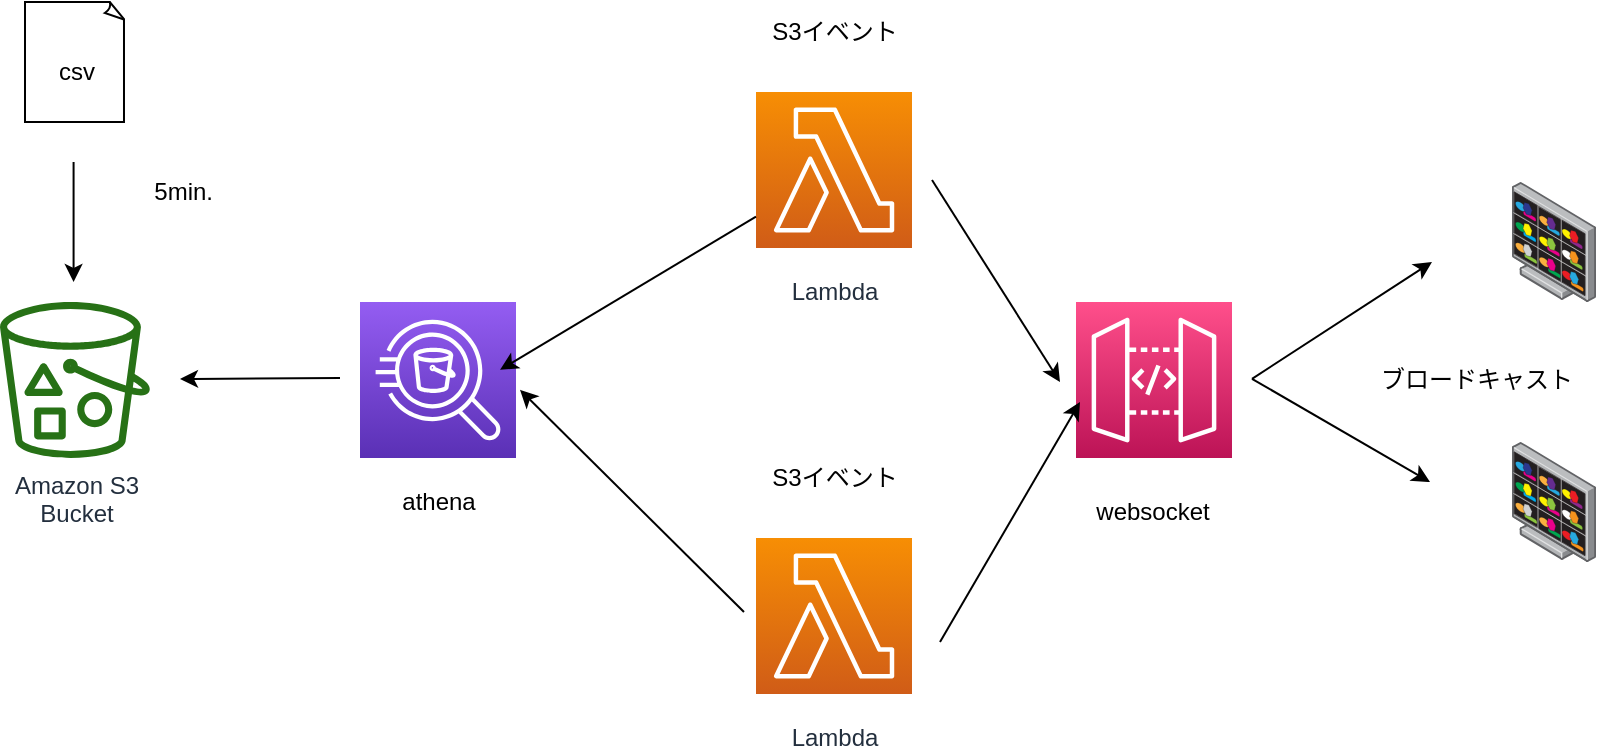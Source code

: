 <mxfile version="21.6.1" type="github">
  <diagram id="Ht1M8jgEwFfnCIfOTk4-" name="Page-1">
    <mxGraphModel dx="1183" dy="2618" grid="1" gridSize="10" guides="1" tooltips="1" connect="1" arrows="1" fold="1" page="1" pageScale="1" pageWidth="1169" pageHeight="827" math="0" shadow="0">
      <root>
        <mxCell id="0" />
        <mxCell id="1" parent="0" />
        <mxCell id="UEzPUAAOIrF-is8g5C7q-158" value="Amazon S3&lt;br&gt;Bucket&lt;br&gt;" style="outlineConnect=0;fontColor=#232F3E;gradientColor=none;fillColor=#277116;strokeColor=none;dashed=0;verticalLabelPosition=bottom;verticalAlign=top;align=center;html=1;fontSize=12;fontStyle=0;aspect=fixed;pointerEvents=1;shape=mxgraph.aws4.bucket_with_objects;labelBackgroundColor=#ffffff;" parent="1" vertex="1">
          <mxGeometry x="200" y="-1400" width="75" height="78" as="geometry" />
        </mxCell>
        <mxCell id="jYt_QzySd-E0bAOZYsy2-1" value="Lambda" style="outlineConnect=0;fontColor=#232F3E;gradientColor=#F78E04;gradientDirection=north;fillColor=#D05C17;strokeColor=#ffffff;dashed=0;verticalLabelPosition=bottom;verticalAlign=top;align=center;html=1;fontSize=12;fontStyle=0;aspect=fixed;shape=mxgraph.aws4.resourceIcon;resIcon=mxgraph.aws4.lambda;labelBackgroundColor=#ffffff;spacingTop=8;" parent="1" vertex="1">
          <mxGeometry x="578" y="-1505" width="78" height="78" as="geometry" />
        </mxCell>
        <mxCell id="jYt_QzySd-E0bAOZYsy2-2" value="" style="sketch=0;points=[[0,0,0],[0.25,0,0],[0.5,0,0],[0.75,0,0],[1,0,0],[0,1,0],[0.25,1,0],[0.5,1,0],[0.75,1,0],[1,1,0],[0,0.25,0],[0,0.5,0],[0,0.75,0],[1,0.25,0],[1,0.5,0],[1,0.75,0]];outlineConnect=0;fontColor=#232F3E;gradientColor=#FF4F8B;gradientDirection=north;fillColor=#BC1356;strokeColor=#ffffff;dashed=0;verticalLabelPosition=bottom;verticalAlign=top;align=center;html=1;fontSize=12;fontStyle=0;aspect=fixed;shape=mxgraph.aws4.resourceIcon;resIcon=mxgraph.aws4.api_gateway;" parent="1" vertex="1">
          <mxGeometry x="738" y="-1400" width="78" height="78" as="geometry" />
        </mxCell>
        <mxCell id="jYt_QzySd-E0bAOZYsy2-3" value="" style="whiteSpace=wrap;html=1;shape=mxgraph.basic.document" parent="1" vertex="1">
          <mxGeometry x="212.5" y="-1550" width="50" height="60" as="geometry" />
        </mxCell>
        <mxCell id="jYt_QzySd-E0bAOZYsy2-4" value="" style="endArrow=classic;html=1;rounded=0;" parent="1" edge="1">
          <mxGeometry width="50" height="50" relative="1" as="geometry">
            <mxPoint x="236.79" y="-1470" as="sourcePoint" />
            <mxPoint x="236.79" y="-1410" as="targetPoint" />
          </mxGeometry>
        </mxCell>
        <mxCell id="jYt_QzySd-E0bAOZYsy2-5" value="websocket" style="text;html=1;align=center;verticalAlign=middle;resizable=0;points=[];autosize=1;strokeColor=none;fillColor=none;" parent="1" vertex="1">
          <mxGeometry x="736" y="-1310" width="80" height="30" as="geometry" />
        </mxCell>
        <mxCell id="jYt_QzySd-E0bAOZYsy2-6" value="" style="endArrow=classic;html=1;rounded=0;" parent="1" edge="1">
          <mxGeometry width="50" height="50" relative="1" as="geometry">
            <mxPoint x="370" y="-1362" as="sourcePoint" />
            <mxPoint x="290" y="-1361.5" as="targetPoint" />
          </mxGeometry>
        </mxCell>
        <mxCell id="jYt_QzySd-E0bAOZYsy2-7" value="" style="endArrow=classic;html=1;rounded=0;" parent="1" edge="1">
          <mxGeometry width="50" height="50" relative="1" as="geometry">
            <mxPoint x="666" y="-1461" as="sourcePoint" />
            <mxPoint x="730" y="-1360" as="targetPoint" />
          </mxGeometry>
        </mxCell>
        <mxCell id="jYt_QzySd-E0bAOZYsy2-8" value="" style="endArrow=classic;html=1;rounded=0;" parent="1" edge="1">
          <mxGeometry width="50" height="50" relative="1" as="geometry">
            <mxPoint x="826" y="-1361.59" as="sourcePoint" />
            <mxPoint x="916" y="-1420" as="targetPoint" />
          </mxGeometry>
        </mxCell>
        <mxCell id="jYt_QzySd-E0bAOZYsy2-9" value="" style="endArrow=classic;html=1;rounded=0;" parent="1" edge="1">
          <mxGeometry width="50" height="50" relative="1" as="geometry">
            <mxPoint x="826" y="-1361.59" as="sourcePoint" />
            <mxPoint x="915" y="-1310" as="targetPoint" />
          </mxGeometry>
        </mxCell>
        <mxCell id="jYt_QzySd-E0bAOZYsy2-11" value="" style="image;points=[];aspect=fixed;html=1;align=center;shadow=0;dashed=0;image=img/lib/allied_telesis/security/DVS_Surveillance_Monitor.svg;" parent="1" vertex="1">
          <mxGeometry x="956" y="-1460" width="42" height="60" as="geometry" />
        </mxCell>
        <mxCell id="jYt_QzySd-E0bAOZYsy2-12" value="" style="image;points=[];aspect=fixed;html=1;align=center;shadow=0;dashed=0;image=img/lib/allied_telesis/security/DVS_Surveillance_Monitor.svg;" parent="1" vertex="1">
          <mxGeometry x="956" y="-1330" width="42" height="60" as="geometry" />
        </mxCell>
        <mxCell id="jYt_QzySd-E0bAOZYsy2-14" value="S3イベント" style="text;html=1;align=center;verticalAlign=middle;resizable=0;points=[];autosize=1;strokeColor=none;fillColor=none;" parent="1" vertex="1">
          <mxGeometry x="572" y="-1550" width="90" height="30" as="geometry" />
        </mxCell>
        <mxCell id="jYt_QzySd-E0bAOZYsy2-15" value="ブロードキャスト" style="text;html=1;align=center;verticalAlign=middle;resizable=0;points=[];autosize=1;strokeColor=none;fillColor=none;" parent="1" vertex="1">
          <mxGeometry x="878" y="-1376" width="120" height="30" as="geometry" />
        </mxCell>
        <mxCell id="jYt_QzySd-E0bAOZYsy2-16" value="csv" style="text;html=1;align=center;verticalAlign=middle;resizable=0;points=[];autosize=1;strokeColor=none;fillColor=none;" parent="1" vertex="1">
          <mxGeometry x="217.5" y="-1530" width="40" height="30" as="geometry" />
        </mxCell>
        <mxCell id="jYt_QzySd-E0bAOZYsy2-17" value="" style="sketch=0;points=[[0,0,0],[0.25,0,0],[0.5,0,0],[0.75,0,0],[1,0,0],[0,1,0],[0.25,1,0],[0.5,1,0],[0.75,1,0],[1,1,0],[0,0.25,0],[0,0.5,0],[0,0.75,0],[1,0.25,0],[1,0.5,0],[1,0.75,0]];outlineConnect=0;fontColor=#232F3E;gradientColor=#945DF2;gradientDirection=north;fillColor=#5A30B5;strokeColor=#ffffff;dashed=0;verticalLabelPosition=bottom;verticalAlign=top;align=center;html=1;fontSize=12;fontStyle=0;aspect=fixed;shape=mxgraph.aws4.resourceIcon;resIcon=mxgraph.aws4.athena;" parent="1" vertex="1">
          <mxGeometry x="380" y="-1400" width="78" height="78" as="geometry" />
        </mxCell>
        <mxCell id="jYt_QzySd-E0bAOZYsy2-18" value="athena" style="text;html=1;align=center;verticalAlign=middle;resizable=0;points=[];autosize=1;strokeColor=none;fillColor=none;" parent="1" vertex="1">
          <mxGeometry x="389" y="-1315" width="60" height="30" as="geometry" />
        </mxCell>
        <mxCell id="jYt_QzySd-E0bAOZYsy2-19" value="" style="endArrow=classic;html=1;rounded=0;" parent="1" edge="1" source="jYt_QzySd-E0bAOZYsy2-1">
          <mxGeometry width="50" height="50" relative="1" as="geometry">
            <mxPoint x="512" y="-1367" as="sourcePoint" />
            <mxPoint x="450" y="-1366.09" as="targetPoint" />
          </mxGeometry>
        </mxCell>
        <mxCell id="jYt_QzySd-E0bAOZYsy2-20" value="5min.&amp;nbsp;" style="text;html=1;align=center;verticalAlign=middle;resizable=0;points=[];autosize=1;strokeColor=none;fillColor=none;" parent="1" vertex="1">
          <mxGeometry x="262.5" y="-1470" width="60" height="30" as="geometry" />
        </mxCell>
        <mxCell id="mIh3uU4qznUBxf96E2sO-1" value="Lambda" style="outlineConnect=0;fontColor=#232F3E;gradientColor=#F78E04;gradientDirection=north;fillColor=#D05C17;strokeColor=#ffffff;dashed=0;verticalLabelPosition=bottom;verticalAlign=top;align=center;html=1;fontSize=12;fontStyle=0;aspect=fixed;shape=mxgraph.aws4.resourceIcon;resIcon=mxgraph.aws4.lambda;labelBackgroundColor=#ffffff;spacingTop=8;" vertex="1" parent="1">
          <mxGeometry x="578" y="-1282" width="78" height="78" as="geometry" />
        </mxCell>
        <mxCell id="mIh3uU4qznUBxf96E2sO-2" value="S3イベント" style="text;html=1;align=center;verticalAlign=middle;resizable=0;points=[];autosize=1;strokeColor=none;fillColor=none;" vertex="1" parent="1">
          <mxGeometry x="572" y="-1327" width="90" height="30" as="geometry" />
        </mxCell>
        <mxCell id="mIh3uU4qznUBxf96E2sO-3" value="" style="endArrow=classic;html=1;rounded=0;" edge="1" parent="1">
          <mxGeometry width="50" height="50" relative="1" as="geometry">
            <mxPoint x="572" y="-1245" as="sourcePoint" />
            <mxPoint x="460" y="-1356.09" as="targetPoint" />
          </mxGeometry>
        </mxCell>
        <mxCell id="mIh3uU4qznUBxf96E2sO-4" value="" style="endArrow=classic;html=1;rounded=0;" edge="1" parent="1">
          <mxGeometry width="50" height="50" relative="1" as="geometry">
            <mxPoint x="670" y="-1230" as="sourcePoint" />
            <mxPoint x="740" y="-1350" as="targetPoint" />
          </mxGeometry>
        </mxCell>
      </root>
    </mxGraphModel>
  </diagram>
</mxfile>
